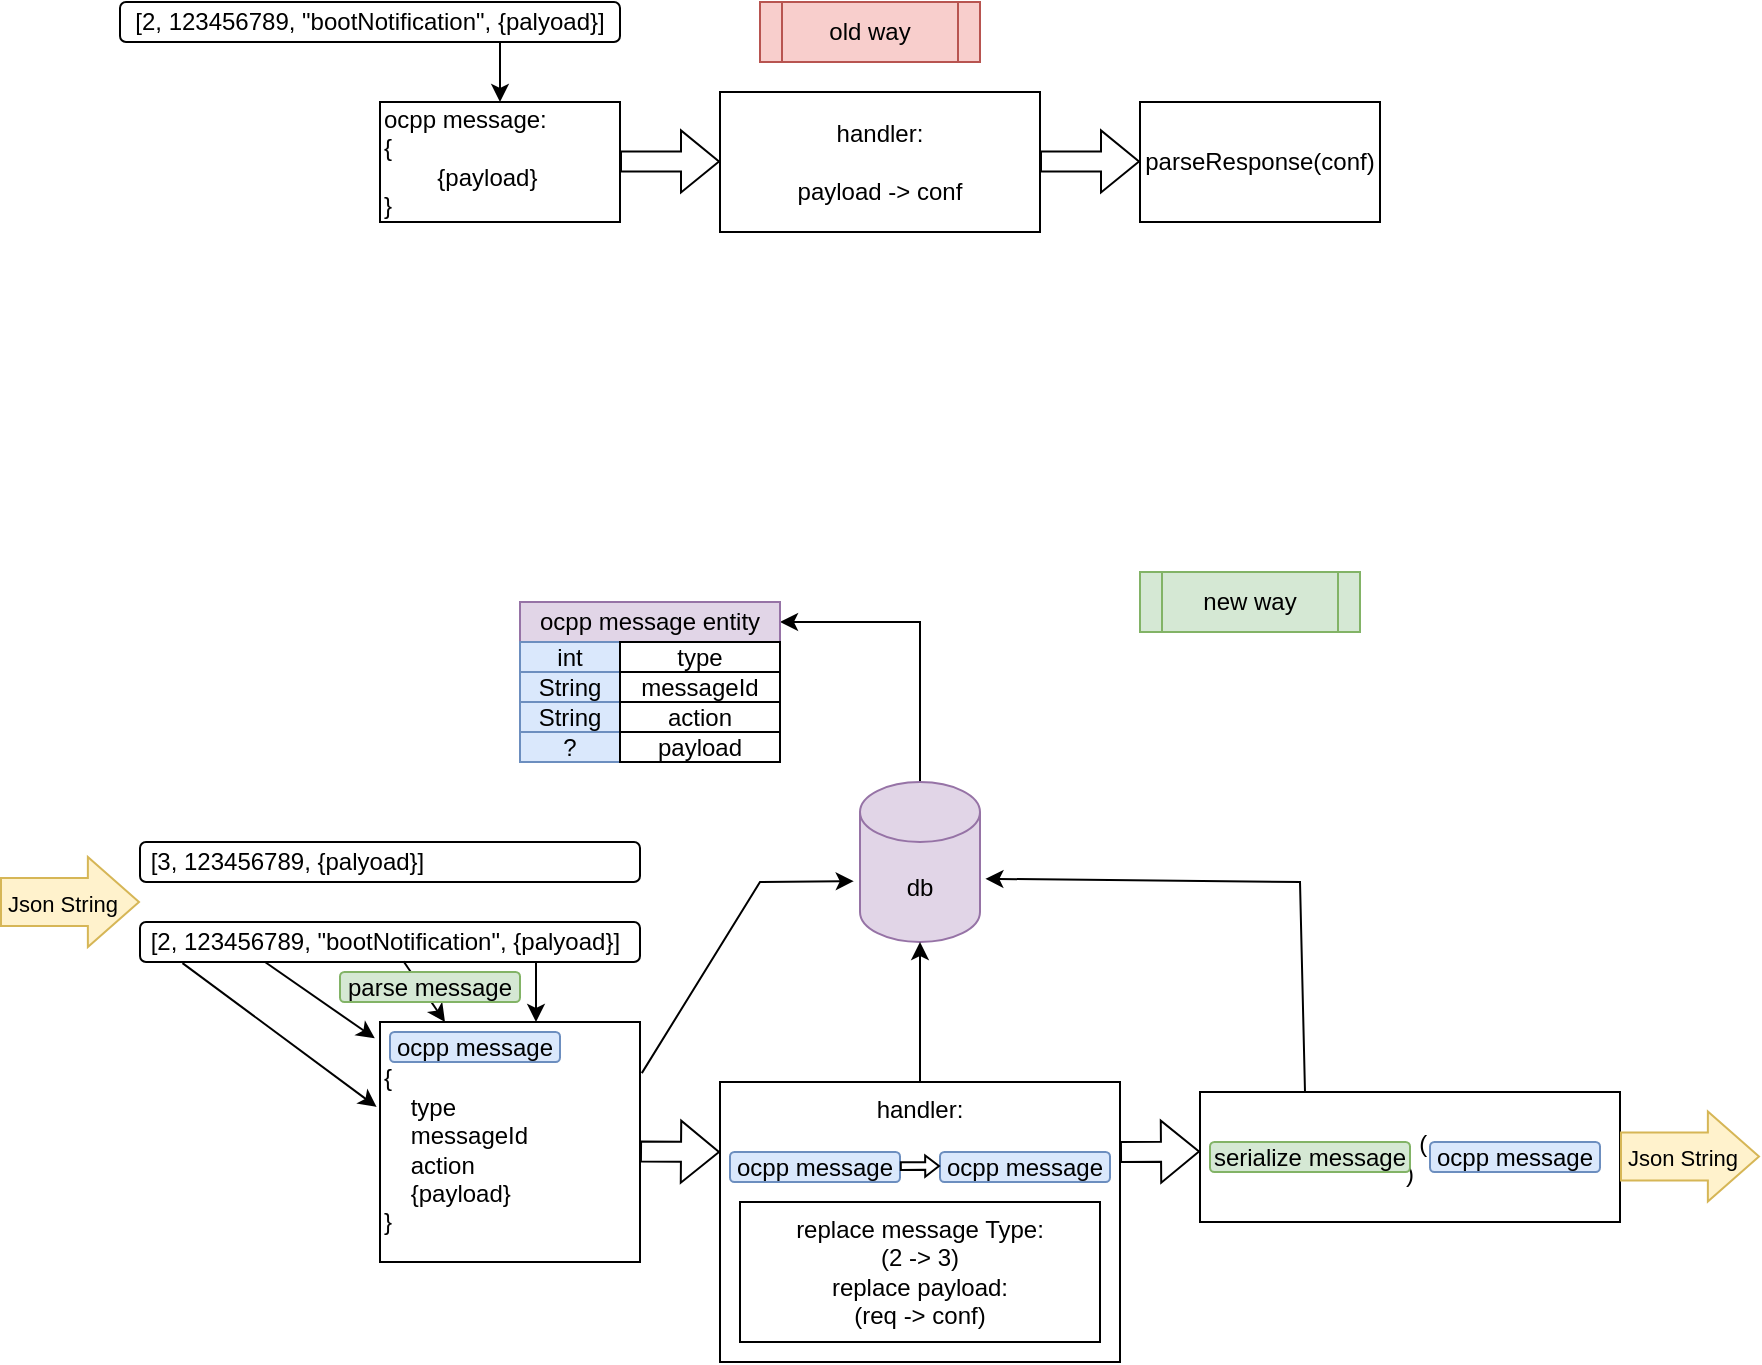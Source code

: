 <mxfile version="22.0.4" type="github">
  <diagram name="Page-1" id="U8lFhDZ7xPAlCqdosSXy">
    <mxGraphModel dx="2414" dy="1661" grid="1" gridSize="5" guides="1" tooltips="1" connect="1" arrows="1" fold="1" page="1" pageScale="1" pageWidth="850" pageHeight="1100" math="0" shadow="0">
      <root>
        <mxCell id="0" />
        <mxCell id="1" parent="0" />
        <mxCell id="biBZjUuWrRybQa6Ui23M-1" value="&lt;div align=&quot;left&quot;&gt;ocpp message:&lt;/div&gt;&lt;div align=&quot;left&quot;&gt;{&lt;/div&gt;&lt;div align=&quot;left&quot;&gt;&lt;span style=&quot;white-space: pre;&quot;&gt;&#x9;&lt;/span&gt;{payload}&lt;/div&gt;&lt;div align=&quot;left&quot;&gt;}&lt;br&gt;&lt;/div&gt;" style="rounded=0;whiteSpace=wrap;html=1;align=left;" parent="1" vertex="1">
          <mxGeometry x="-830" y="-70" width="120" height="60" as="geometry" />
        </mxCell>
        <mxCell id="biBZjUuWrRybQa6Ui23M-2" value="&amp;nbsp;&lt;br&gt;&lt;div&gt;{&lt;/div&gt;&lt;div&gt;&lt;span style=&quot;&quot;&gt;&lt;span style=&quot;white-space: pre;&quot;&gt;&amp;nbsp;&amp;nbsp;&amp;nbsp;&amp;nbsp;&lt;/span&gt;&lt;/span&gt;type&lt;/div&gt;&lt;div&gt;&lt;span style=&quot;&quot;&gt;&lt;span style=&quot;white-space: pre;&quot;&gt;&amp;nbsp;&amp;nbsp;&amp;nbsp;&amp;nbsp;&lt;/span&gt;&lt;/span&gt;messageId&lt;/div&gt;&lt;div&gt;&lt;span style=&quot;&quot;&gt;&lt;span style=&quot;white-space: pre;&quot;&gt;&amp;nbsp;&amp;nbsp;&amp;nbsp;&amp;nbsp;&lt;/span&gt;&lt;/span&gt;action&lt;/div&gt;&lt;div&gt;&lt;span style=&quot;&quot;&gt;&lt;span style=&quot;white-space: pre;&quot;&gt;&amp;nbsp;&amp;nbsp;&amp;nbsp;&amp;nbsp;&lt;/span&gt;&lt;/span&gt;{payload}&lt;br&gt;&lt;/div&gt;&lt;div&gt;&lt;div&gt;}&lt;br&gt;&lt;/div&gt;&lt;br&gt;&lt;/div&gt;" style="rounded=0;whiteSpace=wrap;html=1;align=left;horizontal=1;verticalAlign=top;" parent="1" vertex="1">
          <mxGeometry x="-830" y="390" width="130" height="120" as="geometry" />
        </mxCell>
        <mxCell id="biBZjUuWrRybQa6Ui23M-3" value="[2, 123456789, &quot;bootNotification&quot;, {palyoad}]" style="rounded=1;whiteSpace=wrap;html=1;" parent="1" vertex="1">
          <mxGeometry x="-960" y="-120" width="250" height="20" as="geometry" />
        </mxCell>
        <mxCell id="biBZjUuWrRybQa6Ui23M-4" value="&amp;nbsp;[2, 123456789, &quot;bootNotification&quot;, {palyoad}]" style="rounded=1;whiteSpace=wrap;html=1;align=left;" parent="1" vertex="1">
          <mxGeometry x="-950" y="340" width="250" height="20" as="geometry" />
        </mxCell>
        <mxCell id="biBZjUuWrRybQa6Ui23M-5" value="" style="endArrow=classic;html=1;rounded=0;exitX=0.085;exitY=1.029;exitDx=0;exitDy=0;exitPerimeter=0;entryX=-0.013;entryY=0.354;entryDx=0;entryDy=0;entryPerimeter=0;" parent="1" source="biBZjUuWrRybQa6Ui23M-4" target="biBZjUuWrRybQa6Ui23M-2" edge="1">
          <mxGeometry width="50" height="50" relative="1" as="geometry">
            <mxPoint x="-490" y="480" as="sourcePoint" />
            <mxPoint x="-762" y="390" as="targetPoint" />
          </mxGeometry>
        </mxCell>
        <mxCell id="biBZjUuWrRybQa6Ui23M-6" value="" style="endArrow=classic;html=1;rounded=0;entryX=0.5;entryY=0;entryDx=0;entryDy=0;" parent="1" target="biBZjUuWrRybQa6Ui23M-1" edge="1">
          <mxGeometry width="50" height="50" relative="1" as="geometry">
            <mxPoint x="-770" y="-100" as="sourcePoint" />
            <mxPoint x="-762" y="180" as="targetPoint" />
          </mxGeometry>
        </mxCell>
        <mxCell id="biBZjUuWrRybQa6Ui23M-7" value="handler:&lt;br&gt;&lt;br&gt;payload -&amp;gt; conf" style="rounded=0;whiteSpace=wrap;html=1;" parent="1" vertex="1">
          <mxGeometry x="-660" y="-75" width="160" height="70" as="geometry" />
        </mxCell>
        <mxCell id="biBZjUuWrRybQa6Ui23M-8" value="handler:&lt;br&gt;&lt;br&gt;&amp;nbsp; " style="rounded=0;whiteSpace=wrap;html=1;verticalAlign=top;" parent="1" vertex="1">
          <mxGeometry x="-660" y="420" width="200" height="140" as="geometry" />
        </mxCell>
        <mxCell id="biBZjUuWrRybQa6Ui23M-9" value="parseResponse(conf)" style="rounded=0;whiteSpace=wrap;html=1;" parent="1" vertex="1">
          <mxGeometry x="-450" y="-70" width="120" height="60" as="geometry" />
        </mxCell>
        <mxCell id="biBZjUuWrRybQa6Ui23M-10" value="&amp;nbsp;&amp;nbsp;&amp;nbsp;&amp;nbsp;&amp;nbsp;&amp;nbsp;&amp;nbsp;&amp;nbsp;&amp;nbsp;&amp;nbsp;&amp;nbsp;&amp;nbsp;&amp;nbsp;&amp;nbsp;&amp;nbsp;&amp;nbsp;&amp;nbsp;&amp;nbsp;&amp;nbsp;&amp;nbsp;&amp;nbsp;&amp;nbsp;&amp;nbsp;&amp;nbsp;&amp;nbsp;&amp;nbsp;&amp;nbsp;&amp;nbsp;&amp;nbsp;&amp;nbsp;&amp;nbsp; (&amp;nbsp; &amp;nbsp; &amp;nbsp;&amp;nbsp;&amp;nbsp;&amp;nbsp;&amp;nbsp;&amp;nbsp;&amp;nbsp;&amp;nbsp;&amp;nbsp;&amp;nbsp;&amp;nbsp;&amp;nbsp;&amp;nbsp;&amp;nbsp;&amp;nbsp;&amp;nbsp;&amp;nbsp;&amp;nbsp;&amp;nbsp;&amp;nbsp;&amp;nbsp;&amp;nbsp;&amp;nbsp;&amp;nbsp; )" style="rounded=0;whiteSpace=wrap;html=1;" parent="1" vertex="1">
          <mxGeometry x="-420" y="425" width="210" height="65" as="geometry" />
        </mxCell>
        <mxCell id="RiL2pJ6FbUrtHCfz4f3n-23" style="edgeStyle=orthogonalEdgeStyle;rounded=0;orthogonalLoop=1;jettySize=auto;html=1;entryX=1;entryY=0.5;entryDx=0;entryDy=0;" parent="1" source="biBZjUuWrRybQa6Ui23M-11" target="RiL2pJ6FbUrtHCfz4f3n-5" edge="1">
          <mxGeometry relative="1" as="geometry">
            <mxPoint x="-625" y="190" as="targetPoint" />
            <Array as="points">
              <mxPoint x="-560" y="190" />
            </Array>
          </mxGeometry>
        </mxCell>
        <mxCell id="biBZjUuWrRybQa6Ui23M-11" value="db" style="shape=cylinder3;whiteSpace=wrap;html=1;boundedLbl=1;backgroundOutline=1;size=15;fillColor=#e1d5e7;strokeColor=#9673a6;" parent="1" vertex="1">
          <mxGeometry x="-590" y="270" width="60" height="80" as="geometry" />
        </mxCell>
        <mxCell id="biBZjUuWrRybQa6Ui23M-13" value="" style="endArrow=classic;html=1;rounded=0;entryX=-0.052;entryY=0.62;entryDx=0;entryDy=0;entryPerimeter=0;exitX=1.007;exitY=0.213;exitDx=0;exitDy=0;exitPerimeter=0;" parent="1" source="biBZjUuWrRybQa6Ui23M-2" target="biBZjUuWrRybQa6Ui23M-11" edge="1">
          <mxGeometry width="50" height="50" relative="1" as="geometry">
            <mxPoint x="-640" y="410" as="sourcePoint" />
            <mxPoint x="-600" y="320" as="targetPoint" />
            <Array as="points">
              <mxPoint x="-640" y="320" />
            </Array>
          </mxGeometry>
        </mxCell>
        <mxCell id="biBZjUuWrRybQa6Ui23M-14" value="" style="endArrow=classic;html=1;rounded=0;entryX=1.045;entryY=0.605;entryDx=0;entryDy=0;entryPerimeter=0;exitX=0.25;exitY=0;exitDx=0;exitDy=0;" parent="1" target="biBZjUuWrRybQa6Ui23M-11" edge="1" source="biBZjUuWrRybQa6Ui23M-10">
          <mxGeometry width="50" height="50" relative="1" as="geometry">
            <mxPoint x="-370" y="400" as="sourcePoint" />
            <mxPoint x="-430" y="320" as="targetPoint" />
            <Array as="points">
              <mxPoint x="-370" y="320" />
            </Array>
          </mxGeometry>
        </mxCell>
        <mxCell id="biBZjUuWrRybQa6Ui23M-15" value="" style="shape=flexArrow;endArrow=classic;html=1;rounded=0;" parent="1" edge="1">
          <mxGeometry width="50" height="50" relative="1" as="geometry">
            <mxPoint x="-700" y="454.71" as="sourcePoint" />
            <mxPoint x="-660" y="455" as="targetPoint" />
          </mxGeometry>
        </mxCell>
        <mxCell id="biBZjUuWrRybQa6Ui23M-16" value="" style="shape=flexArrow;endArrow=classic;html=1;rounded=0;" parent="1" edge="1">
          <mxGeometry width="50" height="50" relative="1" as="geometry">
            <mxPoint x="-460" y="455" as="sourcePoint" />
            <mxPoint x="-420" y="454.71" as="targetPoint" />
          </mxGeometry>
        </mxCell>
        <mxCell id="biBZjUuWrRybQa6Ui23M-18" value="replace message Type:&lt;br&gt;(2 -&amp;gt; 3)&lt;br&gt;replace payload:&lt;br&gt;(req -&amp;gt; conf)" style="rounded=0;whiteSpace=wrap;html=1;verticalAlign=top;" parent="1" vertex="1">
          <mxGeometry x="-650" y="480" width="180" height="70" as="geometry" />
        </mxCell>
        <mxCell id="biBZjUuWrRybQa6Ui23M-19" value="" style="shape=flexArrow;endArrow=classic;html=1;rounded=0;" parent="1" edge="1">
          <mxGeometry width="50" height="50" relative="1" as="geometry">
            <mxPoint x="-710" y="-40.29" as="sourcePoint" />
            <mxPoint x="-660" y="-40.29" as="targetPoint" />
          </mxGeometry>
        </mxCell>
        <mxCell id="biBZjUuWrRybQa6Ui23M-20" value="" style="shape=flexArrow;endArrow=classic;html=1;rounded=0;" parent="1" edge="1">
          <mxGeometry width="50" height="50" relative="1" as="geometry">
            <mxPoint x="-500" y="-40.29" as="sourcePoint" />
            <mxPoint x="-450" y="-40.29" as="targetPoint" />
          </mxGeometry>
        </mxCell>
        <mxCell id="biBZjUuWrRybQa6Ui23M-21" value="old way" style="shape=process;whiteSpace=wrap;html=1;backgroundOutline=1;fillColor=#f8cecc;strokeColor=#b85450;" parent="1" vertex="1">
          <mxGeometry x="-640" y="-120" width="110" height="30" as="geometry" />
        </mxCell>
        <mxCell id="biBZjUuWrRybQa6Ui23M-22" value="new way" style="shape=process;whiteSpace=wrap;html=1;backgroundOutline=1;fillColor=#d5e8d4;strokeColor=#82b366;" parent="1" vertex="1">
          <mxGeometry x="-450" y="165" width="110" height="30" as="geometry" />
        </mxCell>
        <mxCell id="C7Q36ssg5EW823EHSbNr-2" value="" style="endArrow=classic;html=1;rounded=0;exitX=0.75;exitY=1;exitDx=0;exitDy=0;" parent="1" edge="1">
          <mxGeometry width="50" height="50" relative="1" as="geometry">
            <mxPoint x="-752" y="360" as="sourcePoint" />
            <mxPoint x="-752" y="390" as="targetPoint" />
          </mxGeometry>
        </mxCell>
        <mxCell id="RiL2pJ6FbUrtHCfz4f3n-1" value="" style="endArrow=classic;html=1;rounded=0;exitX=0.25;exitY=1;exitDx=0;exitDy=0;entryX=-0.02;entryY=0.068;entryDx=0;entryDy=0;entryPerimeter=0;" parent="1" source="biBZjUuWrRybQa6Ui23M-4" target="biBZjUuWrRybQa6Ui23M-2" edge="1">
          <mxGeometry width="50" height="50" relative="1" as="geometry">
            <mxPoint x="-919" y="371" as="sourcePoint" />
            <mxPoint x="-822" y="442" as="targetPoint" />
          </mxGeometry>
        </mxCell>
        <mxCell id="RiL2pJ6FbUrtHCfz4f3n-2" value="" style="endArrow=classic;html=1;rounded=0;exitX=0.527;exitY=0.981;exitDx=0;exitDy=0;entryX=0.25;entryY=0;entryDx=0;entryDy=0;exitPerimeter=0;" parent="1" source="biBZjUuWrRybQa6Ui23M-4" target="biBZjUuWrRybQa6Ui23M-2" edge="1">
          <mxGeometry width="50" height="50" relative="1" as="geometry">
            <mxPoint x="-877" y="370" as="sourcePoint" />
            <mxPoint x="-823" y="408" as="targetPoint" />
          </mxGeometry>
        </mxCell>
        <mxCell id="RiL2pJ6FbUrtHCfz4f3n-3" value="&amp;nbsp;[3, 123456789, {palyoad}]" style="rounded=1;whiteSpace=wrap;html=1;align=left;" parent="1" vertex="1">
          <mxGeometry x="-950" y="300" width="250" height="20" as="geometry" />
        </mxCell>
        <mxCell id="RiL2pJ6FbUrtHCfz4f3n-5" value="ocpp message entity" style="rounded=0;whiteSpace=wrap;html=1;fillColor=#e1d5e7;strokeColor=#9673a6;" parent="1" vertex="1">
          <mxGeometry x="-760" y="180" width="130" height="20" as="geometry" />
        </mxCell>
        <mxCell id="RiL2pJ6FbUrtHCfz4f3n-7" value="&lt;div&gt;int&lt;/div&gt;" style="rounded=0;whiteSpace=wrap;html=1;align=center;fillColor=#dae8fc;strokeColor=#6c8ebf;" parent="1" vertex="1">
          <mxGeometry x="-760" y="200" width="50" height="15" as="geometry" />
        </mxCell>
        <mxCell id="RiL2pJ6FbUrtHCfz4f3n-11" value="String" style="rounded=0;whiteSpace=wrap;html=1;align=center;fillColor=#dae8fc;strokeColor=#6c8ebf;" parent="1" vertex="1">
          <mxGeometry x="-760" y="215" width="50" height="15" as="geometry" />
        </mxCell>
        <mxCell id="RiL2pJ6FbUrtHCfz4f3n-13" value="String" style="rounded=0;whiteSpace=wrap;html=1;align=center;fillColor=#dae8fc;strokeColor=#6c8ebf;" parent="1" vertex="1">
          <mxGeometry x="-760" y="230" width="50" height="15" as="geometry" />
        </mxCell>
        <mxCell id="RiL2pJ6FbUrtHCfz4f3n-14" value="type" style="rounded=0;whiteSpace=wrap;html=1;align=center;" parent="1" vertex="1">
          <mxGeometry x="-710" y="200" width="80" height="15" as="geometry" />
        </mxCell>
        <mxCell id="RiL2pJ6FbUrtHCfz4f3n-16" value="&lt;div align=&quot;center&quot;&gt;action&lt;/div&gt;" style="rounded=0;whiteSpace=wrap;html=1;align=center;" parent="1" vertex="1">
          <mxGeometry x="-710" y="230" width="80" height="15" as="geometry" />
        </mxCell>
        <mxCell id="RiL2pJ6FbUrtHCfz4f3n-18" value="messageId" style="rounded=0;whiteSpace=wrap;html=1;align=center;labelBackgroundColor=none;" parent="1" vertex="1">
          <mxGeometry x="-710" y="215" width="80" height="15" as="geometry" />
        </mxCell>
        <mxCell id="RiL2pJ6FbUrtHCfz4f3n-24" value="?" style="rounded=0;whiteSpace=wrap;html=1;align=center;fillColor=#dae8fc;strokeColor=#6c8ebf;" parent="1" vertex="1">
          <mxGeometry x="-760" y="245" width="50" height="15" as="geometry" />
        </mxCell>
        <mxCell id="RiL2pJ6FbUrtHCfz4f3n-25" value="payload" style="rounded=0;whiteSpace=wrap;html=1;align=center;" parent="1" vertex="1">
          <mxGeometry x="-710" y="245" width="80" height="15" as="geometry" />
        </mxCell>
        <mxCell id="RiL2pJ6FbUrtHCfz4f3n-28" value="ocpp message" style="rounded=1;whiteSpace=wrap;html=1;fillColor=#dae8fc;strokeColor=#6c8ebf;" parent="1" vertex="1">
          <mxGeometry x="-825" y="395" width="85" height="15" as="geometry" />
        </mxCell>
        <mxCell id="RiL2pJ6FbUrtHCfz4f3n-29" value="ocpp message" style="rounded=1;whiteSpace=wrap;html=1;fillColor=#dae8fc;strokeColor=#6c8ebf;" parent="1" vertex="1">
          <mxGeometry x="-655" y="455" width="85" height="15" as="geometry" />
        </mxCell>
        <mxCell id="RiL2pJ6FbUrtHCfz4f3n-30" value="ocpp message" style="rounded=1;whiteSpace=wrap;html=1;fillColor=#dae8fc;strokeColor=#6c8ebf;" parent="1" vertex="1">
          <mxGeometry x="-550" y="455" width="85" height="15" as="geometry" />
        </mxCell>
        <mxCell id="RiL2pJ6FbUrtHCfz4f3n-32" value="" style="shape=flexArrow;endArrow=classic;html=1;rounded=0;endWidth=5.805;endSize=1.967;width=3.81;exitX=0.999;exitY=0.472;exitDx=0;exitDy=0;exitPerimeter=0;" parent="1" source="RiL2pJ6FbUrtHCfz4f3n-29" edge="1">
          <mxGeometry width="50" height="50" relative="1" as="geometry">
            <mxPoint x="-570" y="462.26" as="sourcePoint" />
            <mxPoint x="-550" y="462" as="targetPoint" />
          </mxGeometry>
        </mxCell>
        <mxCell id="RiL2pJ6FbUrtHCfz4f3n-34" value="ocpp message" style="rounded=1;whiteSpace=wrap;html=1;fillColor=#dae8fc;strokeColor=#6c8ebf;" parent="1" vertex="1">
          <mxGeometry x="-305" y="450" width="85" height="15" as="geometry" />
        </mxCell>
        <mxCell id="Krs9R8VH0E6prsCmjYvj-1" value="" style="endArrow=classic;html=1;rounded=0;entryX=0.5;entryY=1;entryDx=0;entryDy=0;entryPerimeter=0;exitX=0.5;exitY=0;exitDx=0;exitDy=0;" edge="1" parent="1" source="biBZjUuWrRybQa6Ui23M-8" target="biBZjUuWrRybQa6Ui23M-11">
          <mxGeometry width="50" height="50" relative="1" as="geometry">
            <mxPoint x="-545" y="485" as="sourcePoint" />
            <mxPoint x="-495" y="435" as="targetPoint" />
          </mxGeometry>
        </mxCell>
        <mxCell id="Krs9R8VH0E6prsCmjYvj-2" value="" style="shape=flexArrow;endArrow=classic;html=1;rounded=0;width=24;endSize=8.189;fillColor=#fff2cc;strokeColor=#d6b656;" edge="1" parent="1">
          <mxGeometry width="50" height="50" relative="1" as="geometry">
            <mxPoint x="-1020" y="330" as="sourcePoint" />
            <mxPoint x="-950" y="330" as="targetPoint" />
          </mxGeometry>
        </mxCell>
        <mxCell id="Krs9R8VH0E6prsCmjYvj-3" value="Json String" style="edgeLabel;html=1;align=center;verticalAlign=middle;resizable=0;points=[];labelBackgroundColor=none;" vertex="1" connectable="0" parent="Krs9R8VH0E6prsCmjYvj-2">
          <mxGeometry x="-0.12" y="-1" relative="1" as="geometry">
            <mxPoint as="offset" />
          </mxGeometry>
        </mxCell>
        <mxCell id="Krs9R8VH0E6prsCmjYvj-7" value="" style="shape=flexArrow;endArrow=classic;html=1;rounded=0;width=24;endSize=8.189;fillColor=#fff2cc;strokeColor=#d6b656;" edge="1" parent="1">
          <mxGeometry width="50" height="50" relative="1" as="geometry">
            <mxPoint x="-210" y="457.21" as="sourcePoint" />
            <mxPoint x="-140" y="457.21" as="targetPoint" />
          </mxGeometry>
        </mxCell>
        <mxCell id="Krs9R8VH0E6prsCmjYvj-8" value="Json String" style="edgeLabel;html=1;align=center;verticalAlign=middle;resizable=0;points=[];labelBackgroundColor=none;" vertex="1" connectable="0" parent="Krs9R8VH0E6prsCmjYvj-7">
          <mxGeometry x="-0.12" y="-1" relative="1" as="geometry">
            <mxPoint as="offset" />
          </mxGeometry>
        </mxCell>
        <mxCell id="Krs9R8VH0E6prsCmjYvj-9" value="parse message" style="rounded=1;whiteSpace=wrap;html=1;fillColor=#d5e8d4;strokeColor=#82b366;" vertex="1" parent="1">
          <mxGeometry x="-850" y="365" width="90" height="15" as="geometry" />
        </mxCell>
        <mxCell id="Krs9R8VH0E6prsCmjYvj-12" value="serialize message" style="rounded=1;whiteSpace=wrap;html=1;fillColor=#d5e8d4;strokeColor=#82b366;" vertex="1" parent="1">
          <mxGeometry x="-415" y="450" width="100" height="15" as="geometry" />
        </mxCell>
      </root>
    </mxGraphModel>
  </diagram>
</mxfile>
